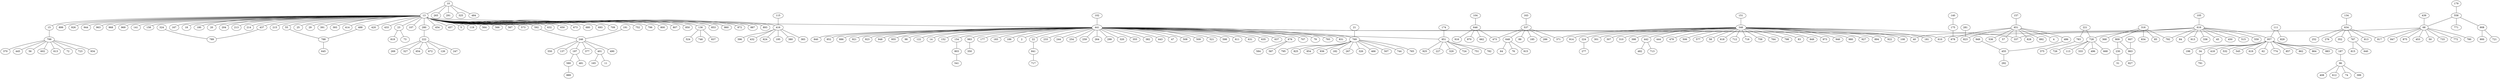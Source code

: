 graph {



	10 [height="0.05", level="1", pos="-6102.55,-332.76", width="0.05"];
	102 [height="0.05", level="1", pos="1920.52,3843.85", width="0.05"];
	104 [height="0.05", level="1", pos="10373.55,11703.89", width="0.05"];
	105 [height="0.05", level="1", pos="4756.53,-4734.56", width="0.05"];
	107 [level="3", pos="-2026.40,-1589.66"];
	108 [level="3", pos="9096.55,-774.80"];
	11 [level="3", pos="-6943.47,4887.29"];
	111 [level="2", pos="5360.48,-8960.51"];
	113 [level="3", pos="4813.28,3379.67"];
	115 [height="0.05", level="1", pos="-4106.59,-3876.07", width="0.05"];
	119 [level="2", pos="-146.21,-1230.44"];
	122 [height="0.05", level="1", pos="-310.67,-2065.92", width="0.05"];
	126 [level="3", pos="109.45,3825.97"];
	13 [height="0.05", level="1", pos="-1337.31,-78.75", width="0.05"];
	134 [height="0.05", level="1", pos="-10788.92,-10373.44", width="0.05"];
	136 [height="0.05", level="1", pos="-5061.57,-2839.34", width="0.05"];
	137 [level="3", pos="-8335.24,2791.69"];
	14 [height="0.05", level="1", pos="3915.04,528.63", width="0.05"];
	140 [level="2", pos="12231.39,-2770.99"];
	141 [level="2", pos="316.80,295.33"];
	15 [height="0.05", level="1", pos="22.00,1710.08", width="0.05"];
	151 [height="0.05", level="1", pos="8770.76,1624.76", width="0.05"];
	152 [height="0.05", level="1", pos="2224.94,-4283.71", width="0.05"];
	154 [height="0.05", level="1", pos="4510.29,-1691.85", width="0.05"];
	157 [level="2", pos="9358.83,-4770.30"];
	158 [height="0.05", level="1", pos="-1319.97,3192.15", width="0.05"];
	163 [level="2", pos="8061.74,6692.16"];
	165 [level="3", pos="-6380.66,4284.42"];
	167 [level="2", pos="-764.75,-2121.65"];
	174 [height="0.05", level="1", pos="3556.27,7745.63", width="0.05"];
	175 [level="2", pos="11663.66,-3253.98"];
	177 [height="0.05", level="1", pos="4594.77,2012.73", width="0.05"];
	179 [level="2", pos="-1867.55,-14158.94"];
	18 [level="2", pos="-2507.18,-1668.56"];
	180 [height="0.05", level="1", pos="-3699.02,-658.24", width="0.05"];
	181 [height="0.05", level="1", pos="6677.63,2288.62", width="0.05"];
	182 [level="3", pos="-2606.31,-6757.02"];
	183 [height="0.05", level="1", pos="2805.83,-2971.74", width="0.05"];
	185 [level="2", pos="9946.90,5803.43"];
	187 [level="2", pos="5505.67,-10440.00"];
	189 [height="0.05", level="1", pos="141.15,-1201.95", width="0.05"];
	191 [level="2", pos="-8865.07,3902.61"];
	195 [level="3", pos="-2078.55,-3249.16"];
	197 [level="2", pos="-8439.06,5253.27"];
	198 [level="2", pos="6627.98,-8143.48"];
	2 [level="2", pos="2644.94,1766.59"];
	20 [level="2", pos="-906.54,2404.28"];
	204 [level="2", pos="-520.85,1912.14"];
	21 [level="2", pos="-3265.88,-8285.63"];
	213 [level="2", pos="-3414.84,1546.97"];
	214 [level="3", pos="-3381.09,690.85"];
	215 [level="2", pos="-1936.73,-1497.24"];
	22 [height="0.05", level="1", pos="303.59,-3949.00", width="0.05"];
	221 [height="0.05", level="1", pos="5267.93,6221.51", width="0.05"];
	222 [level="2", pos="-411.42,4405.99"];
	224 [level="3", pos="6113.19,91.90"];
	227 [height="0.05", level="1", pos="500.18,8369.65", width="0.05"];
	23 [level="2", pos="-4151.89,1114.91"];
	230 [level="3", pos="4304.76,-13902.58"];
	233 [height="0.05", level="1", pos="1568.61,3079.83", width="0.05"];
	244 [level="2", pos="-81.33,-2447.42"];
	246 [level="2", pos="-7772.61,3412.43"];
	247 [level="2", pos="-1050.49,5349.49"];
	25 [level="2", pos="-816.68,-1692.09"];
	252 [level="3", pos="-8339.29,-9648.51"];
	254 [height="0.05", level="1", pos="2799.07,2783.77", width="0.05"];
	259 [level="2", pos="-143.97,-1966.36"];
	264 [level="2", pos="470.37,-2677.20"];
	265 [level="3", pos="-6008.90,515.58"];
	267 [height="0.05", level="1", pos="-5537.06,-6066.88", width="0.05"];
	269 [level="2", pos="-1251.34,4522.39"];
	276 [height="0.05", level="1", pos="-8142.26,-11674.90", width="0.05"];
	277 [level="3", pos="5551.11,-98.13"];
	280 [height="0.05", level="1", pos="566.68,1827.26", width="0.05"];
	281 [level="2", pos="12482.71,-6655.13"];
	286 [height="0.05", level="1", pos="9613.57,7781.99", width="0.05"];
	29 [level="2", pos="-270.16,-1004.44"];
	291 [level="2", pos="-6479.45,-1076.08"];
	292 [level="3", pos="10800.72,-7867.34"];
	299 [level="2", pos="542.71,-908.21"];
	301 [level="2", pos="9232.04,-939.89"];
	307 [level="2", pos="6504.95,1173.18"];
	310 [level="2", pos="5964.15,-958.86"];
	316 [height="0.05", level="1", pos="2387.74,-12032.50", width="0.05"];
	320 [level="2", pos="1968.00,-3452.75"];
	324 [level="2", pos="-4979.39,4150.00"];
	325 [level="2", pos="-7033.00,234.39"];
	326 [level="2", pos="-3814.77,-5691.68"];
	327 [level="2", pos="285.17,4813.76"];
	329 [height="0.05", level="1", pos="1667.07,8906.02", width="0.05"];
	333 [level="3", pos="6135.74,3146.52"];
	336 [level="2", pos="3035.95,-6106.97"];
	337 [height="0.05", level="1", pos="6185.96,-4573.87", width="0.05"];
	34 [level="2", pos="8597.18,-8562.13"];
	346 [height="0.05", level="1", pos="7443.57,-308.82", width="0.05"];
	350 [level="3", pos="725.72,203.47"];
	352 [level="2", pos="-9054.82,-9093.70"];
	355 [height="0.05", level="1", pos="410.68,-1161.25", width="0.05"];
	368 [level="2", pos="3040.85,-12093.90"];
	370 [level="2", pos="-3435.11,7304.45"];
	371 [height="0.05", level="1", pos="7737.92,3899.36", width="0.05"];
	375 [level="2", pos="5335.39,7881.13"];
	377 [level="2", pos="-8985.78,3154.10"];
	380 [level="2", pos="-2720.51,-3232.98"];
	382 [level="3", pos="1324.11,1844.01"];
	383 [level="3", pos="-1013.05,-3648.97"];
	391 [level="2", pos="-2814.74,2378.36"];
	393 [level="3", pos="-2859.00,-1392.52"];
	396 [level="2", pos="-2251.48,-4760.45"];
	398 [level="2", pos="6641.71,-2444.91"];
	399 [level="2", pos="4249.43,-11975.72"];
	4 [level="2", pos="9223.79,-6077.88"];
	40 [height="0.05", level="1", pos="3024.88,-3554.76", width="0.05"];
	401 [level="3", pos="-6961.31,4387.44"];
	408 [level="3", pos="5088.21,-11639.02"];
	414 [level="2", pos="440.19,64.75"];
	416 [height="0.05", level="1", pos="-1338.78,-4039.67", width="0.05"];
	418 [level="2", pos="7210.07,-7850.25"];
	420 [height="0.05", level="1", pos="-2924.90,-2069.77", width="0.05"];
	432 [level="2", pos="-2800.87,-4841.32"];
	433 [level="2", pos="393.03,1055.27"];
	437 [height="0.05", level="1", pos="-4795.65,2398.89", width="0.05"];
	439 [height="0.05", level="1", pos="-2404.64,-12586.55", width="0.05"];
	441 [height="0.05", level="1", pos="2555.50,-1249.58", width="0.05"];
	442 [level="2", pos="10103.63,456.42"];
	443 [level="2", pos="3663.57,1593.70"];
	444 [level="2", pos="8332.57,-1942.07"];
	445 [level="3", pos="-2755.22,5520.06"];
	45 [level="3", pos="5216.20,-5312.29"];
	450 [height="0.05", level="1", pos="6021.70,-6784.78", width="0.05"];
	453 [height="0.05", level="1", pos="-699.55,-10849.46", width="0.05"];
	454 [height="0.05", level="1", pos="-1237.52,-2626.70", width="0.05"];
	455 [level="3", pos="10278.10,-7292.36"];
	457 [level="2", pos="197.43,873.07"];
	466 [level="2", pos="-4670.23,-7818.09"];
	47 [level="3", pos="710.97,-903.52"];
	473 [height="0.05", level="1", pos="11134.10,8032.28", width="0.05"];
	479 [height="0.05", level="1", pos="7463.82,-2545.46", width="0.05"];
	481 [level="2", pos="-9290.73,5103.44"];
	482 [level="2", pos="11113.46,609.21"];
	484 [height="0.05", level="1", pos="-7961.38,-693.42", width="0.05"];
	486 [level="3", pos="10068.16,-6773.63"];
	488 [height="0.05", level="1", pos="37.12,6632.54", width="0.05"];
	490 [level="3", pos="-7261.81,2781.16"];
	496 [level="3", pos="4837.41,4205.41"];
	5 [height="0.05", level="1", pos="1051.08,-628.83", width="0.05"];
	50 [height="0.05", level="1", pos="-4502.92,-11469.93", width="0.05"];
	506 [height="0.05", level="1", pos="5938.50,1759.79", width="0.05"];
	507 [height="0.05", level="1", pos="-4159.65,-8747.74", width="0.05"];
	508 [height="0.05", level="1", pos="4314.15,-2395.05", width="0.05"];
	509 [height="0.05", level="1", pos="3882.01,1902.08", width="0.05"];
	51 [level="3", pos="4701.22,-13748.32"];
	515 [height="0.05", level="1", pos="3794.34,-4734.63", width="0.05"];
	521 [height="0.05", level="1", pos="1427.86,-4958.80", width="0.05"];
	524 [level="2", pos="-5822.26,-2248.66"];
	532 [level="2", pos="8493.20,-10449.08"];
	536 [height="0.05", level="1", pos="12467.65,-5242.55", width="0.05"];
	537 [height="0.05", level="1", pos="9279.68,6241.60", width="0.05"];
	541 [level="2", pos="4725.92,905.89"];
	545 [height="0.05", level="1", pos="6722.16,-11614.08", width="0.05"];
	55 [height="0.05", level="1", pos="616.65,780.23", width="0.05"];
	550 [level="2", pos="-7884.24,2377.63"];
	558 [height="0.05", level="1", pos="-1043.39,-13661.83", width="0.05"];
	559 [level="2", pos="3184.63,-7645.67"];
	56 [level="2", pos="-3807.32,6557.10"];
	564 [level="2", pos="87.27,1210.36"];
	566 [height="0.05", level="1", pos="-3364.98,232.87", width="0.05"];
	567 [level="2", pos="300.00,-193.97"];
	57 [level="2", pos="11350.99,-4879.52"];
	573 [height="0.05", level="1", pos="-3699.79,2407.32", width="0.05"];
	577 [height="0.05", level="1", pos="9660.11,160.50", width="0.05"];
	58 [height="0.05", level="1", pos="5873.54,1050.63", width="0.05"];
	580 [level="3", pos="-8530.30,5623.87"];
	584 [level="2", pos="744.25,-6107.36"];
	587 [level="2", pos="89.55,-4888.49"];
	592 [height="0.05", level="1", pos="-6103.93,2713.84", width="0.05"];
	598 [level="2", pos="3470.97,-2825.36"];
	602 [height="0.05", level="1", pos="-3113.13,8367.88", width="0.05"];
	607 [level="2", pos="5137.15,-15575.75"];
	610 [height="0.05", level="1", pos="-1337.96,-5657.84", width="0.05"];
	611 [level="2", pos="42.19,-1525.93"];
	612 [level="2", pos="3640.57,-10996.80"];
	613 [level="3", pos="-2246.15,7328.60"];
	616 [height="0.05", level="1", pos="4007.25,-6768.36", width="0.05"];
	618 [level="2", pos="5750.68,390.24"];
	619 [level="2", pos="8081.60,-8515.09"];
	62 [level="2", pos="6186.64,-7936.94"];
	624 [height="0.05", level="1", pos="-3601.18,-4086.60", width="0.05"];
	631 [height="0.05", level="1", pos="-444.71,-3163.35", width="0.05"];
	632 [level="2", pos="177.38,294.33"];
	634 [height="0.05", level="1", pos="-8871.39,-9916.77", width="0.05"];
	635 [height="0.05", level="1", pos="-89.68,-1586.07", width="0.05"];
	637 [height="0.05", level="1", pos="3121.74,1511.62", width="0.05"];
	64 [level="3", pos="8775.78,8436.55"];
	640 [height="0.05", level="1", pos="-12238.42,-7547.17", width="0.05"];
	645 [level="3", pos="1358.56,5501.32"];
	646 [height="0.05", level="1", pos="11171.87,10183.10", width="0.05"];
	648 [level="2", pos="8470.83,8147.13"];
	650 [height="0.05", level="1", pos="-1900.37,2329.04", width="0.05"];
	651 [height="0.05", level="1", pos="10329.24,-5393.38", width="0.05"];
	654 [level="2", pos="339.18,5256.11"];
	662 [level="2", pos="11812.32,11058.27"];
	668 [level="2", pos="6404.40,4095.76"];
	672 [level="2", pos="-579.38,5720.53"];
	673 [level="2", pos="-1581.09,-1382.67"];
	676 [height="0.05", level="1", pos="37.85,-5168.96", width="0.05"];
	678 [level="2", pos="10967.98,-4068.87"];
	68 [height="0.05", level="1", pos="-2413.38,-11061.02", width="0.05"];
	680 [level="2", pos="-981.48,-2820.94"];
	693 [level="3", pos="-1542.15,-1336.22"];
	707 [level="2", pos="997.59,1540.07"];
	709 [level="2", pos="-537.16,1724.81"];
	712 [level="2", pos="8530.35,1418.77"];
	713 [level="2", pos="10731.41,-228.17"];
	716 [level="2", pos="7268.04,1833.15"];
	717 [level="2", pos="-431.17,-6285.12"];
	72 [level="2", pos="-3519.50,5744.25"];
	721 [level="3", pos="232.57,-13974.17"];
	723 [level="3", pos="-1672.81,6159.11"];
	724 [level="2", pos="1119.15,6909.78"];
	726 [height="0.05", level="1", pos="6222.22,5253.82", width="0.05"];
	728 [height="0.05", level="1", pos="5337.57,3600.29", width="0.05"];
	73 [level="2", pos="-5224.53,1287.61"];
	733 [height="0.05", level="1", pos="-4610.31,-12732.26", width="0.05"];
	74 [level="3", pos="4278.15,-10396.09"];
	744 [level="2", pos="-2915.92,-8074.71"];
	746 [level="2", pos="-5477.17,-3583.39"];
	751 [level="2", pos="3151.01,6734.05"];
	752 [level="3", pos="-263.66,1428.55"];
	759 [height="0.05", level="1", pos="9928.13,1689.81", width="0.05"];
	76 [level="2", pos="7355.04,8000.91"];
	764 [height="0.05", level="1", pos="8406.46,2673.97", width="0.05"];
	765 [level="2", pos="-4528.14,-6001.94"];
	769 [height="0.05", level="1", pos="-3384.08,-7031.93", width="0.05"];
	771 [height="0.05", level="1", pos="-840.68,-15403.69", width="0.05"];
	772 [height="0.05", level="1", pos="-3431.85,-13178.39", width="0.05"];
	774 [level="2", pos="8313.64,-10034.60"];
	780 [height="0.05", level="1", pos="-4144.64,-10029.62", width="0.05"];
	782 [level="3", pos="2632.83,6136.51"];
	783 [level="2", pos="5317.39,7128.26"];
	787 [height="0.05", level="1", pos="-10809.83,-8238.53", width="0.05"];
	788 [height="0.05", level="1", pos="1339.87,5159.43", width="0.05"];
	789 [level="2", pos="-4960.32,3390.51"];
	79 [level="2", pos="1580.86,-3410.83"];
	791 [level="2", pos="9334.89,-8629.05"];
	792 [height="0.05", level="1", pos="2899.60,-9256.38", width="0.05"];
	793 [height="0.05", level="1", pos="2334.92,-3832.86", width="0.05"];
	795 [level="2", pos="-2695.98,-7288.90"];
	796 [level="3", pos="-1416.52,2110.08"];
	798 [height="0.05", level="1", pos="10930.75,1735.02", width="0.05"];
	799 [height="0.05", level="1", pos="-2645.85,6368.38", width="0.05"];
	800 [level="2", pos="381.38,633.60"];
	803 [level="2", pos="4721.77,-59.99"];
	807 [level="2", pos="-2020.81,2547.06"];
	809 [height="0.05", level="1", pos="3799.75,-14223.51", width="0.05"];
	813 [height="0.05", level="1", pos="-9842.86,-11854.66", width="0.05"];
	815 [level="3", pos="-10654.20,-7602.29"];
	817 [height="0.05", level="1", pos="-6282.81,-10556.49", width="0.05"];
	819 [level="2", pos="-4857.98,627.06"];
	823 [level="2", pos="11802.91,-6199.44"];
	825 [level="2", pos="-3198.07,-5840.15"];
	827 [level="2", pos="4038.80,-16004.01"];
	828 [level="3", pos="10172.77,-4625.25"];
	829 [level="2", pos="4575.48,-8876.41"];
	83 [level="2", pos="7333.73,-2876.90"];
	831 [height="0.05", level="1", pos="1117.11,1194.18", width="0.05"];
	834 [height="0.05", level="1", pos="1389.38,-10822.53", width="0.05"];
	837 [height="0.05", level="1", pos="-6954.16,-3334.99", width="0.05"];
	84 [level="2", pos="4198.50,-4767.89"];
	840 [height="0.05", level="1", pos="3841.84,-815.51", width="0.05"];
	841 [level="2", pos="-676.31,-5042.85"];
	847 [level="2", pos="-3153.25,-9844.77"];
	849 [height="0.05", level="1", pos="9644.73,-2194.74", width="0.05"];
	85 [height="0.05", level="1", pos="1860.53,-13604.05", width="0.05"];
	850 [level="2", pos="509.08,96.93"];
	851 [height="0.05", level="1", pos="1966.67,6757.68", width="0.05"];
	852 [level="2", pos="4105.41,-470.39"];
	853 [level="2", pos="-3688.62,202.03"];
	854 [height="0.05", level="1", pos="-5459.30,-7766.03", width="0.05"];
	857 [level="2", pos="5713.39,-9581.92"];
	860 [height="0.05", level="1", pos="-2977.59,3589.23", width="0.05"];
	862 [height="0.05", level="1", pos="7900.82,-11791.70", width="0.05"];
	863 [level="2", pos="4315.99,-15203.30"];
	864 [height="0.05", level="1", pos="7526.76,-12545.12", width="0.05"];
	872 [height="0.05", level="1", pos="-2637.25,1965.55", width="0.05"];
	875 [level="2", pos="-1677.85,-10233.19"];
	883 [height="0.05", level="1", pos="5833.11,-11116.07", width="0.05"];
	886 [level="3", pos="956.97,700.14"];
	887 [level="2", pos="144.22,-734.19"];
	889 [level="3", pos="-8125.96,6262.45"];
	89 [level="2", pos="8076.70,5912.77"];
	892 [level="2", pos="11000.63,-6605.40"];
	893 [level="2", pos="-3100.73,1898.78"];
	894 [level="2", pos="7710.19,1744.28"];
	899 [level="2", pos="-606.44,-1329.11"];
	900 [level="2", pos="166.78,-12983.07"];
	908 [level="2", pos="-189.11,-13616.67"];
	913 [level="2", pos="2828.42,-6884.93"];
	914 [level="2", pos="9394.42,1433.85"];
	915 [level="2", pos="7942.38,8887.77"];
	916 [level="2", pos="12182.76,9914.11"];
	921 [height="0.05", level="1", pos="3361.05,3588.40", width="0.05"];
	922 [height="0.05", level="1", pos="6013.22,-2525.71", width="0.05"];
	923 [level="2", pos="1596.25,2650.70"];
	925 [height="0.05", level="1", pos="3006.39,8951.97", width="0.05"];
	926 [level="2", pos="-3236.86,-1002.85"];
	927 [height="0.05", level="1", pos="5534.32,-532.24", width="0.05"];
	934 [level="2", pos="-1582.22,7027.12"];
	936 [height="0.05", level="1", pos="-6386.80,-6893.31", width="0.05"];
	944 [level="3", pos="-888.71,2134.12"];
	946 [height="0.05", level="1", pos="8535.70,-3139.75", width="0.05"];
	948 [height="0.05", level="1", pos="-533.88,-2578.67", width="0.05"];
	949 [level="3", pos="9953.87,-7918.24"];
	955 [height="0.05", level="1", pos="1223.01,2323.19", width="0.05"];
	957 [height="0.05", level="1", pos="6699.72,-9491.80", width="0.05"];
	96 [level="2", pos="4386.19,-10886.98"];
	963 [level="2", pos="366.34,-169.49"];
	968 [level="2", pos="-3891.30,-616.76"];
	969 [level="3", pos="-3332.10,-993.73"];
	970 [level="2", pos="10357.01,10110.68"];
	973 [level="2", pos="6148.73,-1415.28"];
	98 [level="3", pos="1207.60,-329.62"];
	980 [level="2", pos="6117.55,-1566.11"];
	983 [level="3", pos="1188.36,286.79"];
	441 -- 852 [ ];
	441 -- 921 [ ];
	441 -- 923 [ ];
	441 -- 948 [ ];
	441 -- 955 [ ];
	441 -- 983 [ ];
	441 -- 382 [ ];
	441 -- 47 [ ];
	441 -- 886 [ ];
	441 -- 98 [ ];
	13 -- 141 [ ];
	104 -- 646 [ ];
	646 -- 473 [ ];
	646 -- 662 [ ];
	646 -- 916 [ ];
	646 -- 970 [ ];
	105 -- 616 [ ];
	616 -- 957 [ ];
	616 -- 728 [ ];
	616 -- 792 [ ];
	616 -- 336 [ ];
	13 -- 15 [ ];
	616 -- 337 [ ];
	616 -- 40 [ ];
	616 -- 450 [ ];
	616 -- 515 [ ];
	616 -- 559 [ ];
	616 -- 84 [ ];
	616 -- 913 [ ];
	616 -- 45 [ ];
	111 -- 829 [ ];
	111 -- 957 [ ];
	13 -- 158 [ ];
	957 -- 187 [ ];
	957 -- 198 [ ];
	957 -- 34 [ ];
	957 -- 418 [ ];
	957 -- 532 [ ];
	957 -- 545 [ ];
	957 -- 619 [ ];
	957 -- 62 [ ];
	957 -- 774 [ ];
	957 -- 857 [ ];
	13 -- 167 [ ];
	957 -- 862 [ ];
	957 -- 864 [ ];
	957 -- 883 [ ];
	115 -- 416 [ ];
	416 -- 380 [ ];
	416 -- 396 [ ];
	416 -- 432 [ ];
	416 -- 624 [ ];
	416 -- 383 [ ];
	416 -- 195 [ ];
	13 -- 18 [ ];
	136 -- 524 [ ];
	136 -- 746 [ ];
	136 -- 837 [ ];
	15 -- 799 [ ];
	23 -- 73 [ ];
	23 -- 819 [ ];
	280 -- 222 [ ];
	437 -- 789 [ ];
	55 -- 788 [ ];
	592 -- 246 [ ];
	13 -- 180 [ ];
	134 -- 634 [ ];
	634 -- 276 [ ];
	634 -- 352 [ ];
	634 -- 787 [ ];
	634 -- 813 [ ];
	634 -- 817 [ ];
	634 -- 252 [ ];
	140 -- 175 [ ];
	175 -- 678 [ ];
	799 -- 370 [ ];
	13 -- 20 [ ];
	799 -- 56 [ ];
	799 -- 602 [ ];
	799 -- 72 [ ];
	799 -- 934 [ ];
	799 -- 723 [ ];
	799 -- 445 [ ];
	799 -- 613 [ ];
	151 -- 346 [ ];
	346 -- 181 [ ];
	346 -- 301 [ ];
	13 -- 204 [ ];
	346 -- 307 [ ];
	346 -- 310 [ ];
	346 -- 337 [ ];
	346 -- 371 [ ];
	346 -- 398 [ ];
	346 -- 442 [ ];
	346 -- 444 [ ];
	346 -- 479 [ ];
	346 -- 506 [ ];
	346 -- 577 [ ];
	13 -- 213 [ ];
	346 -- 58 [ ];
	346 -- 618 [ ];
	346 -- 712 [ ];
	346 -- 716 [ ];
	346 -- 759 [ ];
	346 -- 764 [ ];
	346 -- 798 [ ];
	346 -- 83 [ ];
	346 -- 849 [ ];
	346 -- 894 [ ];
	13 -- 215 [ ];
	10 -- 13 [ ];
	346 -- 914 [ ];
	346 -- 922 [ ];
	346 -- 927 [ ];
	346 -- 946 [ ];
	346 -- 973 [ ];
	346 -- 980 [ ];
	346 -- 108 [ ];
	346 -- 224 [ ];
	154 -- 803 [ ];
	803 -- 541 [ ];
	13 -- 23 [ ];
	157 -- 651 [ ];
	651 -- 678 [ ];
	651 -- 823 [ ];
	651 -- 337 [ ];
	651 -- 4 [ ];
	651 -- 536 [ ];
	651 -- 57 [ ];
	651 -- 892 [ ];
	651 -- 828 [ ];
	651 -- 486 [ ];
	13 -- 25 [ ];
	163 -- 537 [ ];
	537 -- 185 [ ];
	537 -- 286 [ ];
	537 -- 371 [ ];
	537 -- 473 [ ];
	537 -- 648 [ ];
	537 -- 89 [ ];
	174 -- 851 [ ];
	851 -- 227 [ ];
	851 -- 329 [ ];
	13 -- 280 [ ];
	851 -- 724 [ ];
	851 -- 751 [ ];
	851 -- 925 [ ];
	851 -- 782 [ ];
	179 -- 558 [ ];
	558 -- 68 [ ];
	558 -- 771 [ ];
	558 -- 908 [ ];
	187 -- 96 [ ];
	96 -- 399 [ ];
	13 -- 29 [ ];
	96 -- 612 [ ];
	96 -- 74 [ ];
	96 -- 408 [ ];
	191 -- 246 [ ];
	246 -- 197 [ ];
	246 -- 377 [ ];
	246 -- 550 [ ];
	246 -- 401 [ ];
	246 -- 490 [ ];
	246 -- 137 [ ];
	13 -- 391 [ ];
	197 -- 481 [ ];
	197 -- 580 [ ];
	580 -- 889 [ ];
	21 -- 769 [ ];
	769 -- 267 [ ];
	769 -- 326 [ ];
	769 -- 466 [ ];
	769 -- 507 [ ];
	769 -- 744 [ ];
	769 -- 765 [ ];
	13 -- 414 [ ];
	769 -- 795 [ ];
	769 -- 825 [ ];
	769 -- 854 [ ];
	769 -- 936 [ ];
	769 -- 182 [ ];
	22 -- 841 [ ];
	841 -- 717 [ ];
	221 -- 728 [ ];
	221 -- 783 [ ];
	728 -- 668 [ ];
	13 -- 420 [ ];
	728 -- 726 [ ];
	728 -- 113 [ ];
	728 -- 333 [ ];
	728 -- 496 [ ];
	783 -- 375 [ ];
	222 -- 247 [ ];
	222 -- 269 [ ];
	222 -- 327 [ ];
	222 -- 654 [ ];
	222 -- 672 [ ];
	13 -- 433 [ ];
	222 -- 126 [ ];
	401 -- 165 [ ];
	401 -- 11 [ ];
	281 -- 823 [ ];
	316 -- 368 [ ];
	316 -- 792 [ ];
	316 -- 809 [ ];
	316 -- 834 [ ];
	316 -- 85 [ ];
	809 -- 863 [ ];
	13 -- 437 [ ];
	809 -- 230 [ ];
	324 -- 789 [ ];
	34 -- 791 [ ];
	442 -- 482 [ ];
	442 -- 713 [ ];
	224 -- 277 [ ];
	439 -- 68 [ ];
	68 -- 610 [ ];
	68 -- 453 [ ];
	68 -- 50 [ ];
	13 -- 454 [ ];
	10 -- 291 [ ];
	68 -- 817 [ ];
	68 -- 733 [ ];
	68 -- 772 [ ];
	68 -- 780 [ ];
	68 -- 847 [ ];
	68 -- 875 [ ];
	676 -- 584 [ ];
	676 -- 587 [ ];
	983 -- 350 [ ];
	488 -- 788 [ ];
	13 -- 457 [ ];
	788 -- 645 [ ];
	648 -- 76 [ ];
	648 -- 915 [ ];
	648 -- 64 [ ];
	908 -- 900 [ ];
	908 -- 721 [ ];
	607 -- 863 [ ];
	863 -- 827 [ ];
	787 -- 640 [ ];
	787 -- 815 [ ];
	13 -- 5 [ ];
	486 -- 455 [ ];
	230 -- 51 [ ];
	949 -- 455 [ ];
	455 -- 292 [ ];
	13 -- 55 [ ];
	13 -- 564 [ ];
	13 -- 566 [ ];
	13 -- 567 [ ];
	13 -- 573 [ ];
	13 -- 592 [ ];
	13 -- 632 [ ];
	13 -- 650 [ ];
	10 -- 325 [ ];
	13 -- 673 [ ];
	13 -- 680 [ ];
	13 -- 709 [ ];
	13 -- 800 [ ];
	13 -- 807 [ ];
	13 -- 850 [ ];
	13 -- 853 [ ];
	13 -- 860 [ ];
	13 -- 872 [ ];
	13 -- 887 [ ];
	10 -- 484 [ ];
	13 -- 893 [ ];
	13 -- 899 [ ];
	13 -- 926 [ ];
	13 -- 963 [ ];
	13 -- 968 [ ];
	13 -- 393 [ ];
	13 -- 107 [ ];
	13 -- 944 [ ];
	13 -- 796 [ ];
	13 -- 693 [ ];
	10 -- 265 [ ];
	13 -- 969 [ ];
	13 -- 752 [ ];
	13 -- 214 [ ];
	102 -- 441 [ ];
	441 -- 122 [ ];
	441 -- 14 [ ];
	441 -- 152 [ ];
	441 -- 154 [ ];
	441 -- 851 [ ];
	441 -- 177 [ ];
	13 -- 441 [ ];
	441 -- 183 [ ];
	441 -- 189 [ ];
	441 -- 2 [ ];
	441 -- 769 [ ];
	441 -- 22 [ ];
	441 -- 233 [ ];
	441 -- 244 [ ];
	441 -- 254 [ ];
	441 -- 259 [ ];
	441 -- 264 [ ];
	13 -- 416 [ ];
	441 -- 299 [ ];
	441 -- 320 [ ];
	441 -- 355 [ ];
	441 -- 40 [ ];
	441 -- 443 [ ];
	441 -- 508 [ ];
	441 -- 509 [ ];
	441 -- 521 [ ];
	441 -- 598 [ ];
	441 -- 610 [ ];
	13 -- 119 [ ];
	441 -- 611 [ ];
	441 -- 631 [ ];
	441 -- 635 [ ];
	441 -- 637 [ ];
	441 -- 676 [ ];
	441 -- 707 [ ];
	441 -- 79 [ ];
	441 -- 793 [ ];
	441 -- 831 [ ];
	441 -- 840 [ ];
	13 -- 136 [ ];
}
